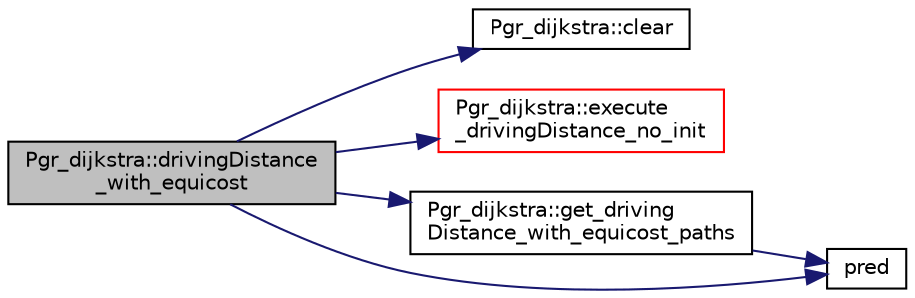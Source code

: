 digraph "Pgr_dijkstra::drivingDistance_with_equicost"
{
  edge [fontname="Helvetica",fontsize="10",labelfontname="Helvetica",labelfontsize="10"];
  node [fontname="Helvetica",fontsize="10",shape=record];
  rankdir="LR";
  Node1 [label="Pgr_dijkstra::drivingDistance\l_with_equicost",height=0.2,width=0.4,color="black", fillcolor="grey75", style="filled" fontcolor="black"];
  Node1 -> Node2 [color="midnightblue",fontsize="10",style="solid",fontname="Helvetica"];
  Node2 [label="Pgr_dijkstra::clear",height=0.2,width=0.4,color="black", fillcolor="white", style="filled",URL="$classPgr__dijkstra.html#a2f5d0a4536457dd08f4d541ea5e5ffca"];
  Node1 -> Node3 [color="midnightblue",fontsize="10",style="solid",fontname="Helvetica"];
  Node3 [label="Pgr_dijkstra::execute\l_drivingDistance_no_init",height=0.2,width=0.4,color="red", fillcolor="white", style="filled",URL="$classPgr__dijkstra.html#a2c160563e844c2e90cb853954950dbbd",tooltip="to use with driving distance "];
  Node1 -> Node4 [color="midnightblue",fontsize="10",style="solid",fontname="Helvetica"];
  Node4 [label="Pgr_dijkstra::get_driving\lDistance_with_equicost_paths",height=0.2,width=0.4,color="black", fillcolor="white", style="filled",URL="$classPgr__dijkstra.html#a1ad615c70bc2db48c8a057a1184c9f60",tooltip="gets results in form of a container of paths "];
  Node4 -> Node5 [color="midnightblue",fontsize="10",style="solid",fontname="Helvetica"];
  Node5 [label="pred",height=0.2,width=0.4,color="black", fillcolor="white", style="filled",URL="$pgr__tsp_8cpp.html#ae0eace0f5ad927638e3f80c3efb3411e"];
  Node1 -> Node5 [color="midnightblue",fontsize="10",style="solid",fontname="Helvetica"];
}
